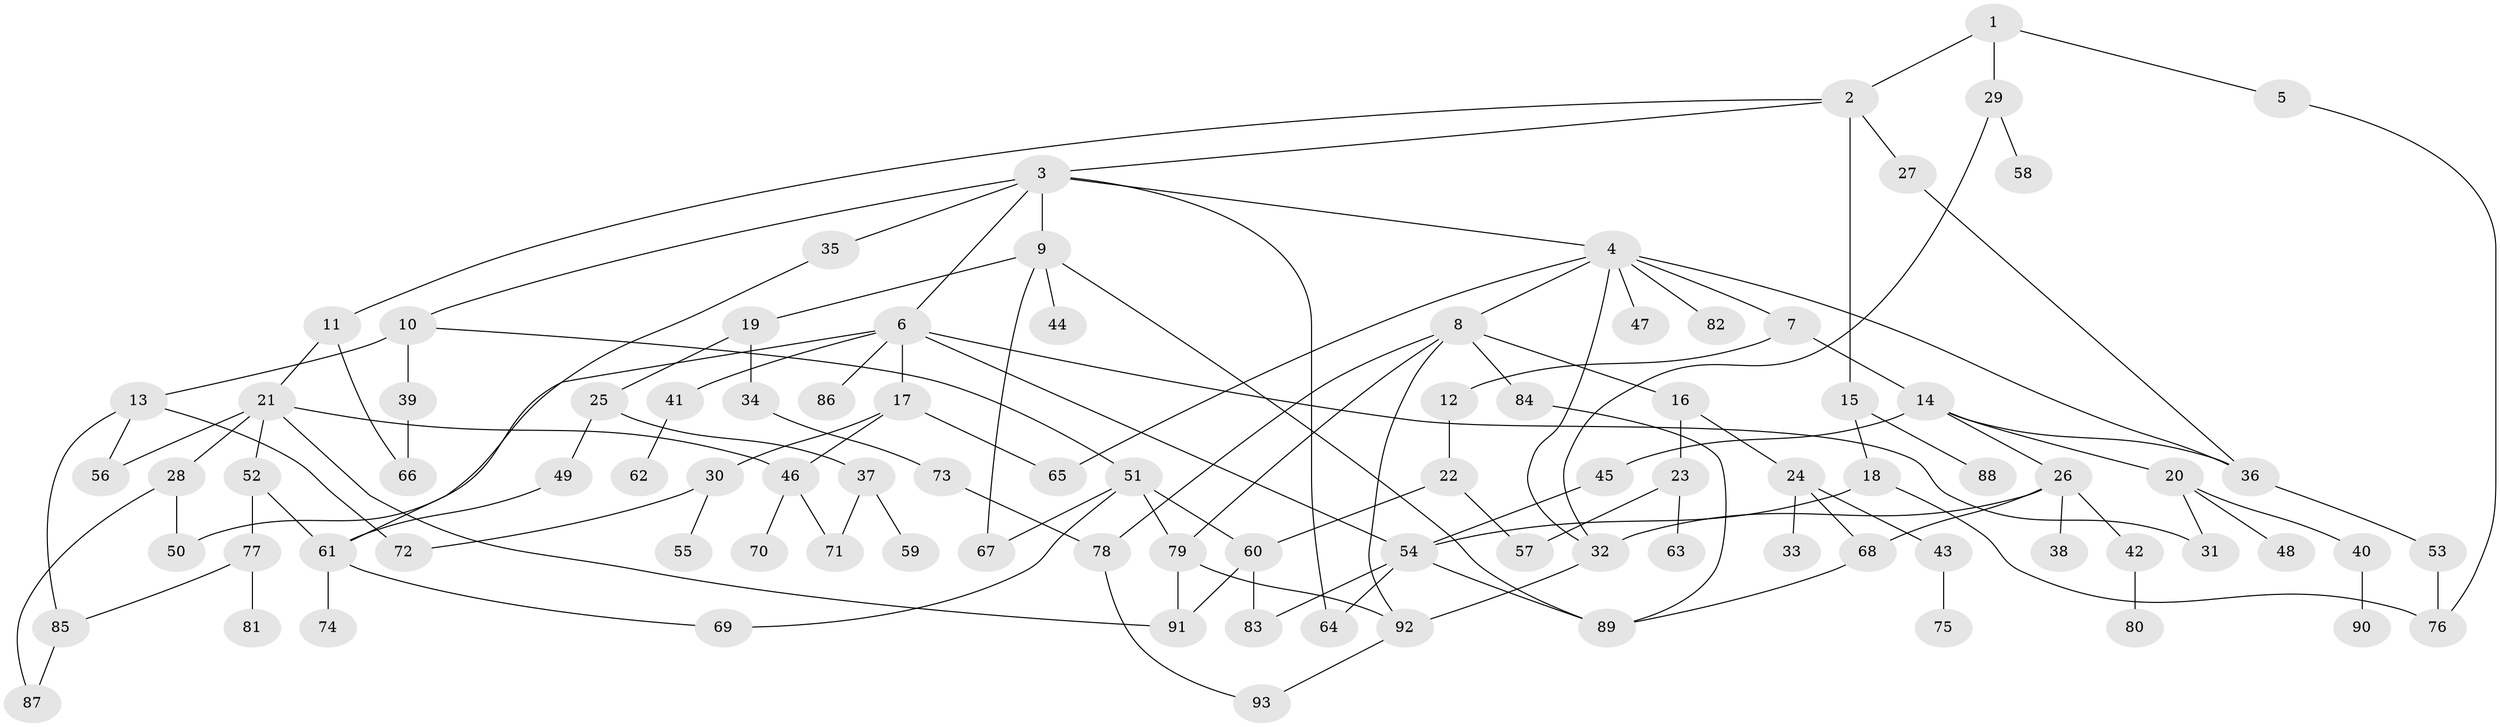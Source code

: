 // coarse degree distribution, {5: 0.14545454545454545, 4: 0.09090909090909091, 2: 0.3090909090909091, 1: 0.2909090909090909, 6: 0.03636363636363636, 3: 0.07272727272727272, 8: 0.01818181818181818, 15: 0.01818181818181818, 9: 0.01818181818181818}
// Generated by graph-tools (version 1.1) at 2025/45/03/04/25 21:45:28]
// undirected, 93 vertices, 129 edges
graph export_dot {
graph [start="1"]
  node [color=gray90,style=filled];
  1;
  2;
  3;
  4;
  5;
  6;
  7;
  8;
  9;
  10;
  11;
  12;
  13;
  14;
  15;
  16;
  17;
  18;
  19;
  20;
  21;
  22;
  23;
  24;
  25;
  26;
  27;
  28;
  29;
  30;
  31;
  32;
  33;
  34;
  35;
  36;
  37;
  38;
  39;
  40;
  41;
  42;
  43;
  44;
  45;
  46;
  47;
  48;
  49;
  50;
  51;
  52;
  53;
  54;
  55;
  56;
  57;
  58;
  59;
  60;
  61;
  62;
  63;
  64;
  65;
  66;
  67;
  68;
  69;
  70;
  71;
  72;
  73;
  74;
  75;
  76;
  77;
  78;
  79;
  80;
  81;
  82;
  83;
  84;
  85;
  86;
  87;
  88;
  89;
  90;
  91;
  92;
  93;
  1 -- 2;
  1 -- 5;
  1 -- 29;
  2 -- 3;
  2 -- 11;
  2 -- 15;
  2 -- 27;
  3 -- 4;
  3 -- 6;
  3 -- 9;
  3 -- 10;
  3 -- 35;
  3 -- 64;
  4 -- 7;
  4 -- 8;
  4 -- 32;
  4 -- 36;
  4 -- 47;
  4 -- 65;
  4 -- 82;
  5 -- 76;
  6 -- 17;
  6 -- 31;
  6 -- 41;
  6 -- 50;
  6 -- 54;
  6 -- 86;
  7 -- 12;
  7 -- 14;
  8 -- 16;
  8 -- 79;
  8 -- 84;
  8 -- 92;
  8 -- 78;
  9 -- 19;
  9 -- 44;
  9 -- 67;
  9 -- 89;
  10 -- 13;
  10 -- 39;
  10 -- 51;
  11 -- 21;
  11 -- 66;
  12 -- 22;
  13 -- 85;
  13 -- 72;
  13 -- 56;
  14 -- 20;
  14 -- 26;
  14 -- 45;
  14 -- 36;
  15 -- 18;
  15 -- 88;
  16 -- 23;
  16 -- 24;
  17 -- 30;
  17 -- 46;
  17 -- 65;
  18 -- 76;
  18 -- 54;
  19 -- 25;
  19 -- 34;
  20 -- 40;
  20 -- 48;
  20 -- 31;
  21 -- 28;
  21 -- 46;
  21 -- 52;
  21 -- 56;
  21 -- 91;
  22 -- 60;
  22 -- 57;
  23 -- 57;
  23 -- 63;
  24 -- 33;
  24 -- 43;
  24 -- 68;
  25 -- 37;
  25 -- 49;
  26 -- 38;
  26 -- 42;
  26 -- 32;
  26 -- 68;
  27 -- 36;
  28 -- 87;
  28 -- 50;
  29 -- 58;
  29 -- 32;
  30 -- 55;
  30 -- 72;
  32 -- 92;
  34 -- 73;
  35 -- 61;
  36 -- 53;
  37 -- 59;
  37 -- 71;
  39 -- 66;
  40 -- 90;
  41 -- 62;
  42 -- 80;
  43 -- 75;
  45 -- 54;
  46 -- 70;
  46 -- 71;
  49 -- 61;
  51 -- 69;
  51 -- 79;
  51 -- 60;
  51 -- 67;
  52 -- 61;
  52 -- 77;
  53 -- 76;
  54 -- 64;
  54 -- 89;
  54 -- 83;
  60 -- 83;
  60 -- 91;
  61 -- 69;
  61 -- 74;
  68 -- 89;
  73 -- 78;
  77 -- 81;
  77 -- 85;
  78 -- 93;
  79 -- 92;
  79 -- 91;
  84 -- 89;
  85 -- 87;
  92 -- 93;
}
